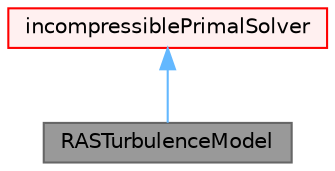 digraph "RASTurbulenceModel"
{
 // LATEX_PDF_SIZE
  bgcolor="transparent";
  edge [fontname=Helvetica,fontsize=10,labelfontname=Helvetica,labelfontsize=10];
  node [fontname=Helvetica,fontsize=10,shape=box,height=0.2,width=0.4];
  Node1 [id="Node000001",label="RASTurbulenceModel",height=0.2,width=0.4,color="gray40", fillcolor="grey60", style="filled", fontcolor="black",tooltip="Solves for a RAS turbulence model, with constant U and phi values."];
  Node2 -> Node1 [id="edge1_Node000001_Node000002",dir="back",color="steelblue1",style="solid",tooltip=" "];
  Node2 [id="Node000002",label="incompressiblePrimalSolver",height=0.2,width=0.4,color="red", fillcolor="#FFF0F0", style="filled",URL="$classFoam_1_1incompressiblePrimalSolver.html",tooltip="Base class for primal incompressible solvers."];
}
